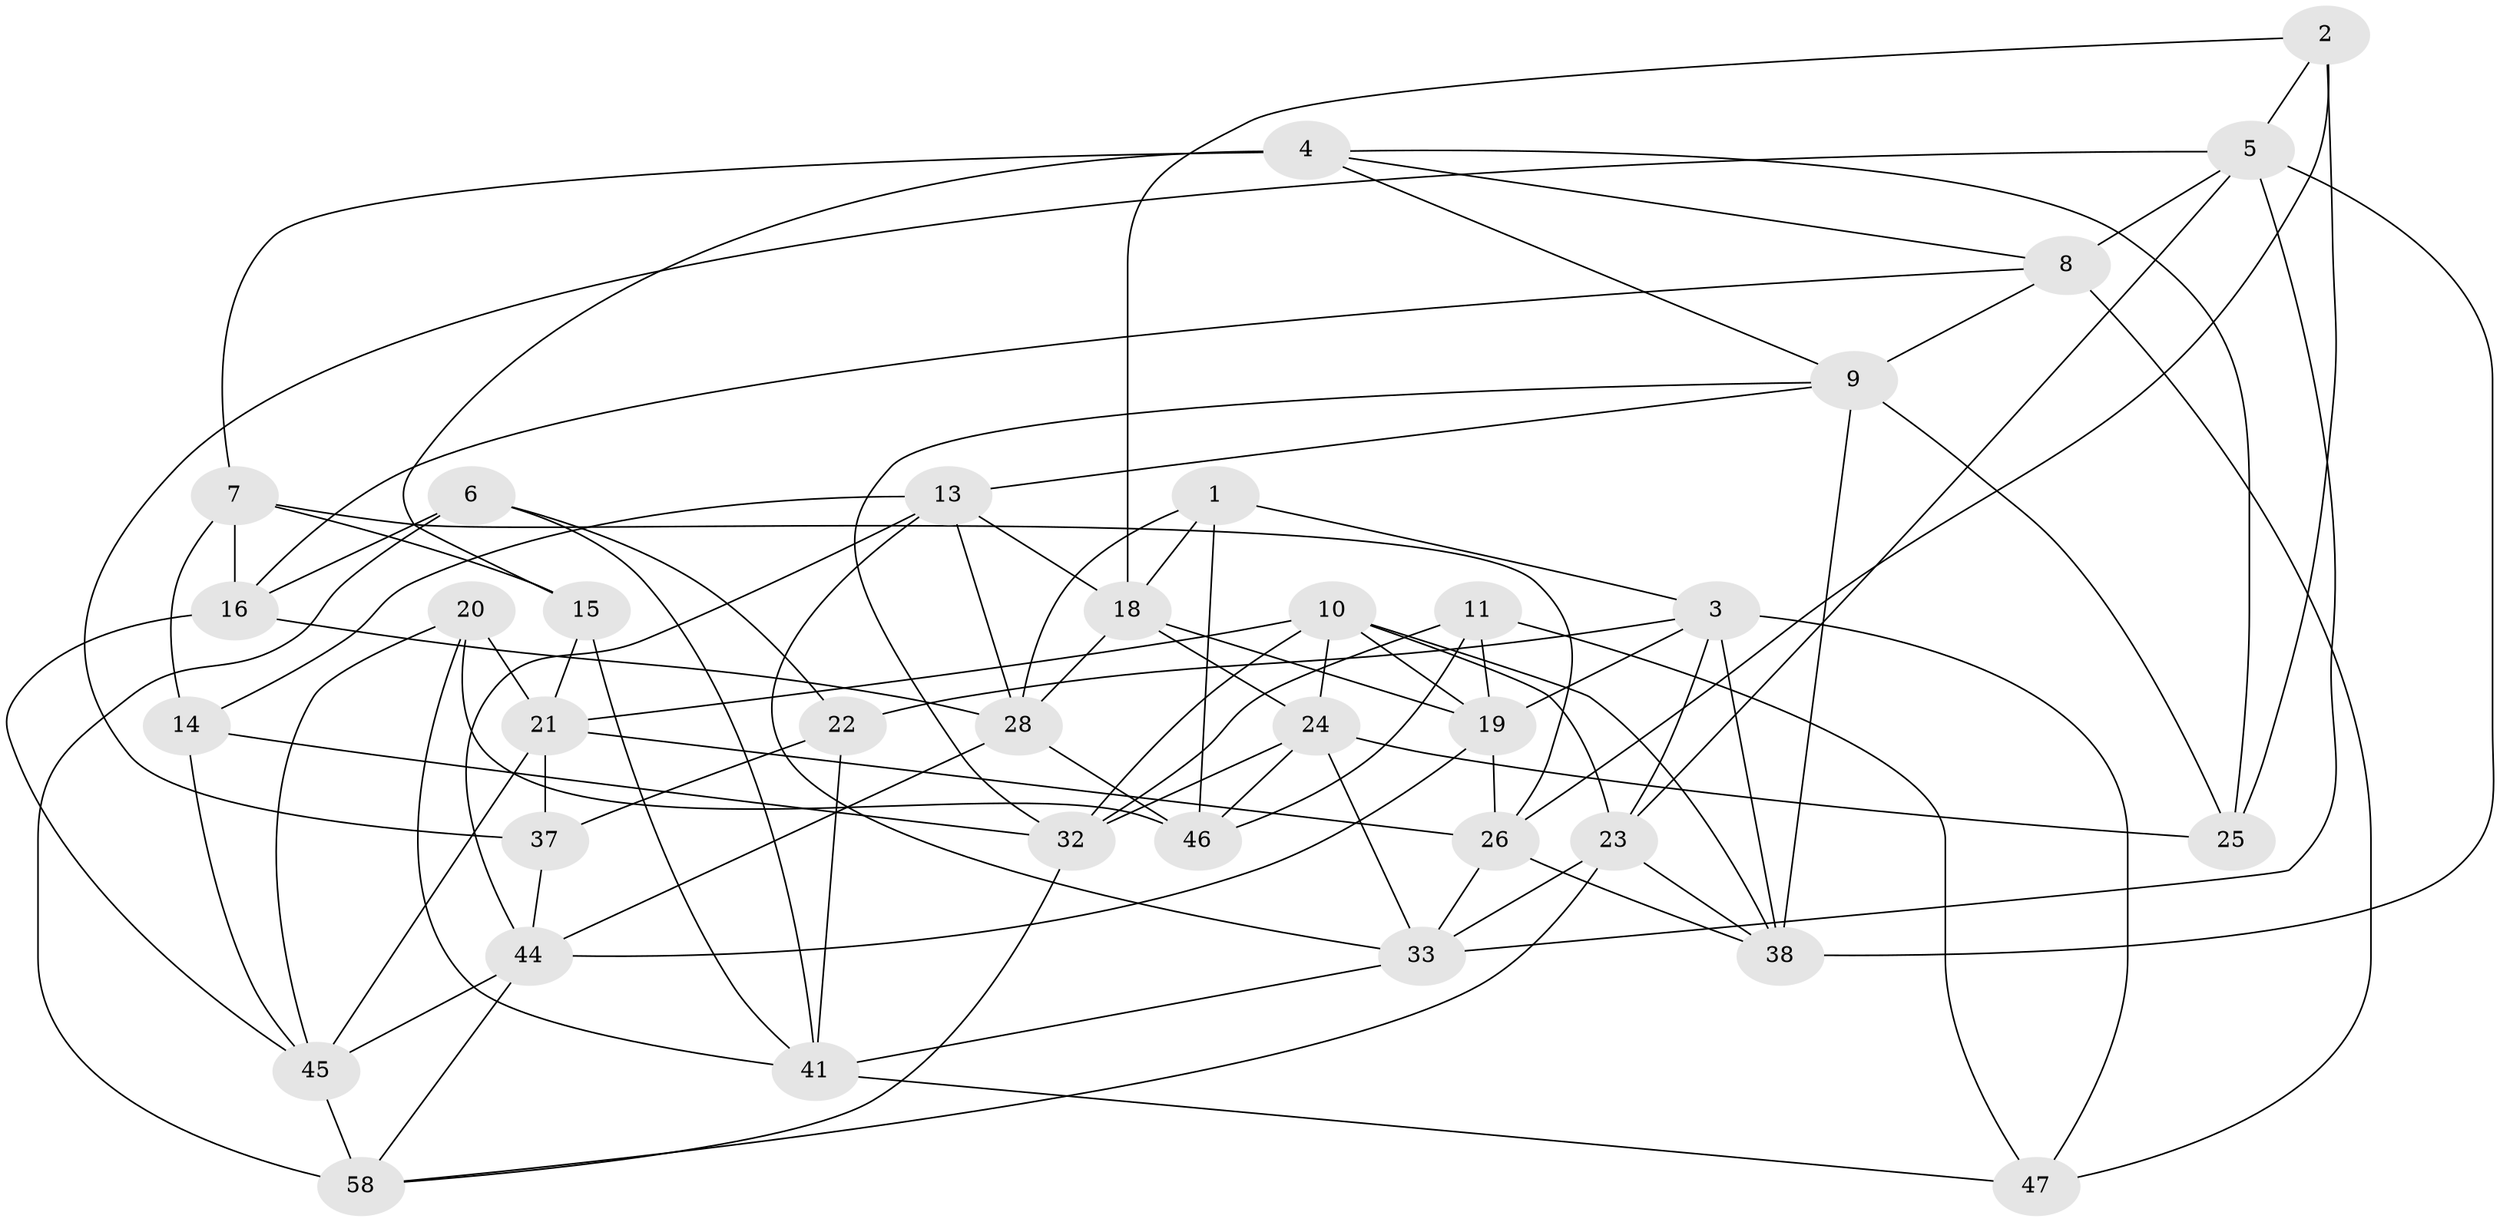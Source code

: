 // original degree distribution, {4: 1.0}
// Generated by graph-tools (version 1.1) at 2025/11/02/27/25 16:11:48]
// undirected, 35 vertices, 91 edges
graph export_dot {
graph [start="1"]
  node [color=gray90,style=filled];
  1;
  2;
  3 [super="+17"];
  4 [super="+48"];
  5 [super="+40"];
  6 [super="+12"];
  7 [super="+43"];
  8 [super="+30"];
  9 [super="+55"];
  10 [super="+27"];
  11 [super="+49"];
  13 [super="+51"];
  14;
  15;
  16 [super="+35"];
  18 [super="+39"];
  19 [super="+31"];
  20;
  21 [super="+29"];
  22;
  23 [super="+61"];
  24 [super="+34"];
  25;
  26 [super="+36"];
  28 [super="+59"];
  32 [super="+54"];
  33 [super="+60"];
  37;
  38 [super="+42"];
  41 [super="+57"];
  44 [super="+52"];
  45 [super="+50"];
  46 [super="+56"];
  47 [super="+53"];
  58 [super="+62"];
  1 -- 28;
  1 -- 3;
  1 -- 18;
  1 -- 46;
  2 -- 25;
  2 -- 5;
  2 -- 18;
  2 -- 26;
  3 -- 47;
  3 -- 38;
  3 -- 22;
  3 -- 23;
  3 -- 19;
  4 -- 7 [weight=2];
  4 -- 9;
  4 -- 25;
  4 -- 8;
  4 -- 15;
  5 -- 23;
  5 -- 38;
  5 -- 8;
  5 -- 33;
  5 -- 37;
  6 -- 22;
  6 -- 58 [weight=2];
  6 -- 41;
  6 -- 16 [weight=2];
  7 -- 14;
  7 -- 16;
  7 -- 15;
  7 -- 26;
  8 -- 47 [weight=2];
  8 -- 9;
  8 -- 16;
  9 -- 13;
  9 -- 32;
  9 -- 38;
  9 -- 25;
  10 -- 23;
  10 -- 19;
  10 -- 24;
  10 -- 32;
  10 -- 21;
  10 -- 38;
  11 -- 46 [weight=2];
  11 -- 47 [weight=2];
  11 -- 19;
  11 -- 32;
  13 -- 44;
  13 -- 14;
  13 -- 18;
  13 -- 33;
  13 -- 28;
  14 -- 32;
  14 -- 45;
  15 -- 21;
  15 -- 41;
  16 -- 28;
  16 -- 45;
  18 -- 28;
  18 -- 24;
  18 -- 19;
  19 -- 44;
  19 -- 26;
  20 -- 46;
  20 -- 41;
  20 -- 21;
  20 -- 45;
  21 -- 26;
  21 -- 45;
  21 -- 37;
  22 -- 41;
  22 -- 37;
  23 -- 38;
  23 -- 33;
  23 -- 58;
  24 -- 32;
  24 -- 25;
  24 -- 33;
  24 -- 46;
  26 -- 33;
  26 -- 38;
  28 -- 46;
  28 -- 44;
  32 -- 58;
  33 -- 41;
  37 -- 44;
  41 -- 47;
  44 -- 58;
  44 -- 45;
  45 -- 58;
}
